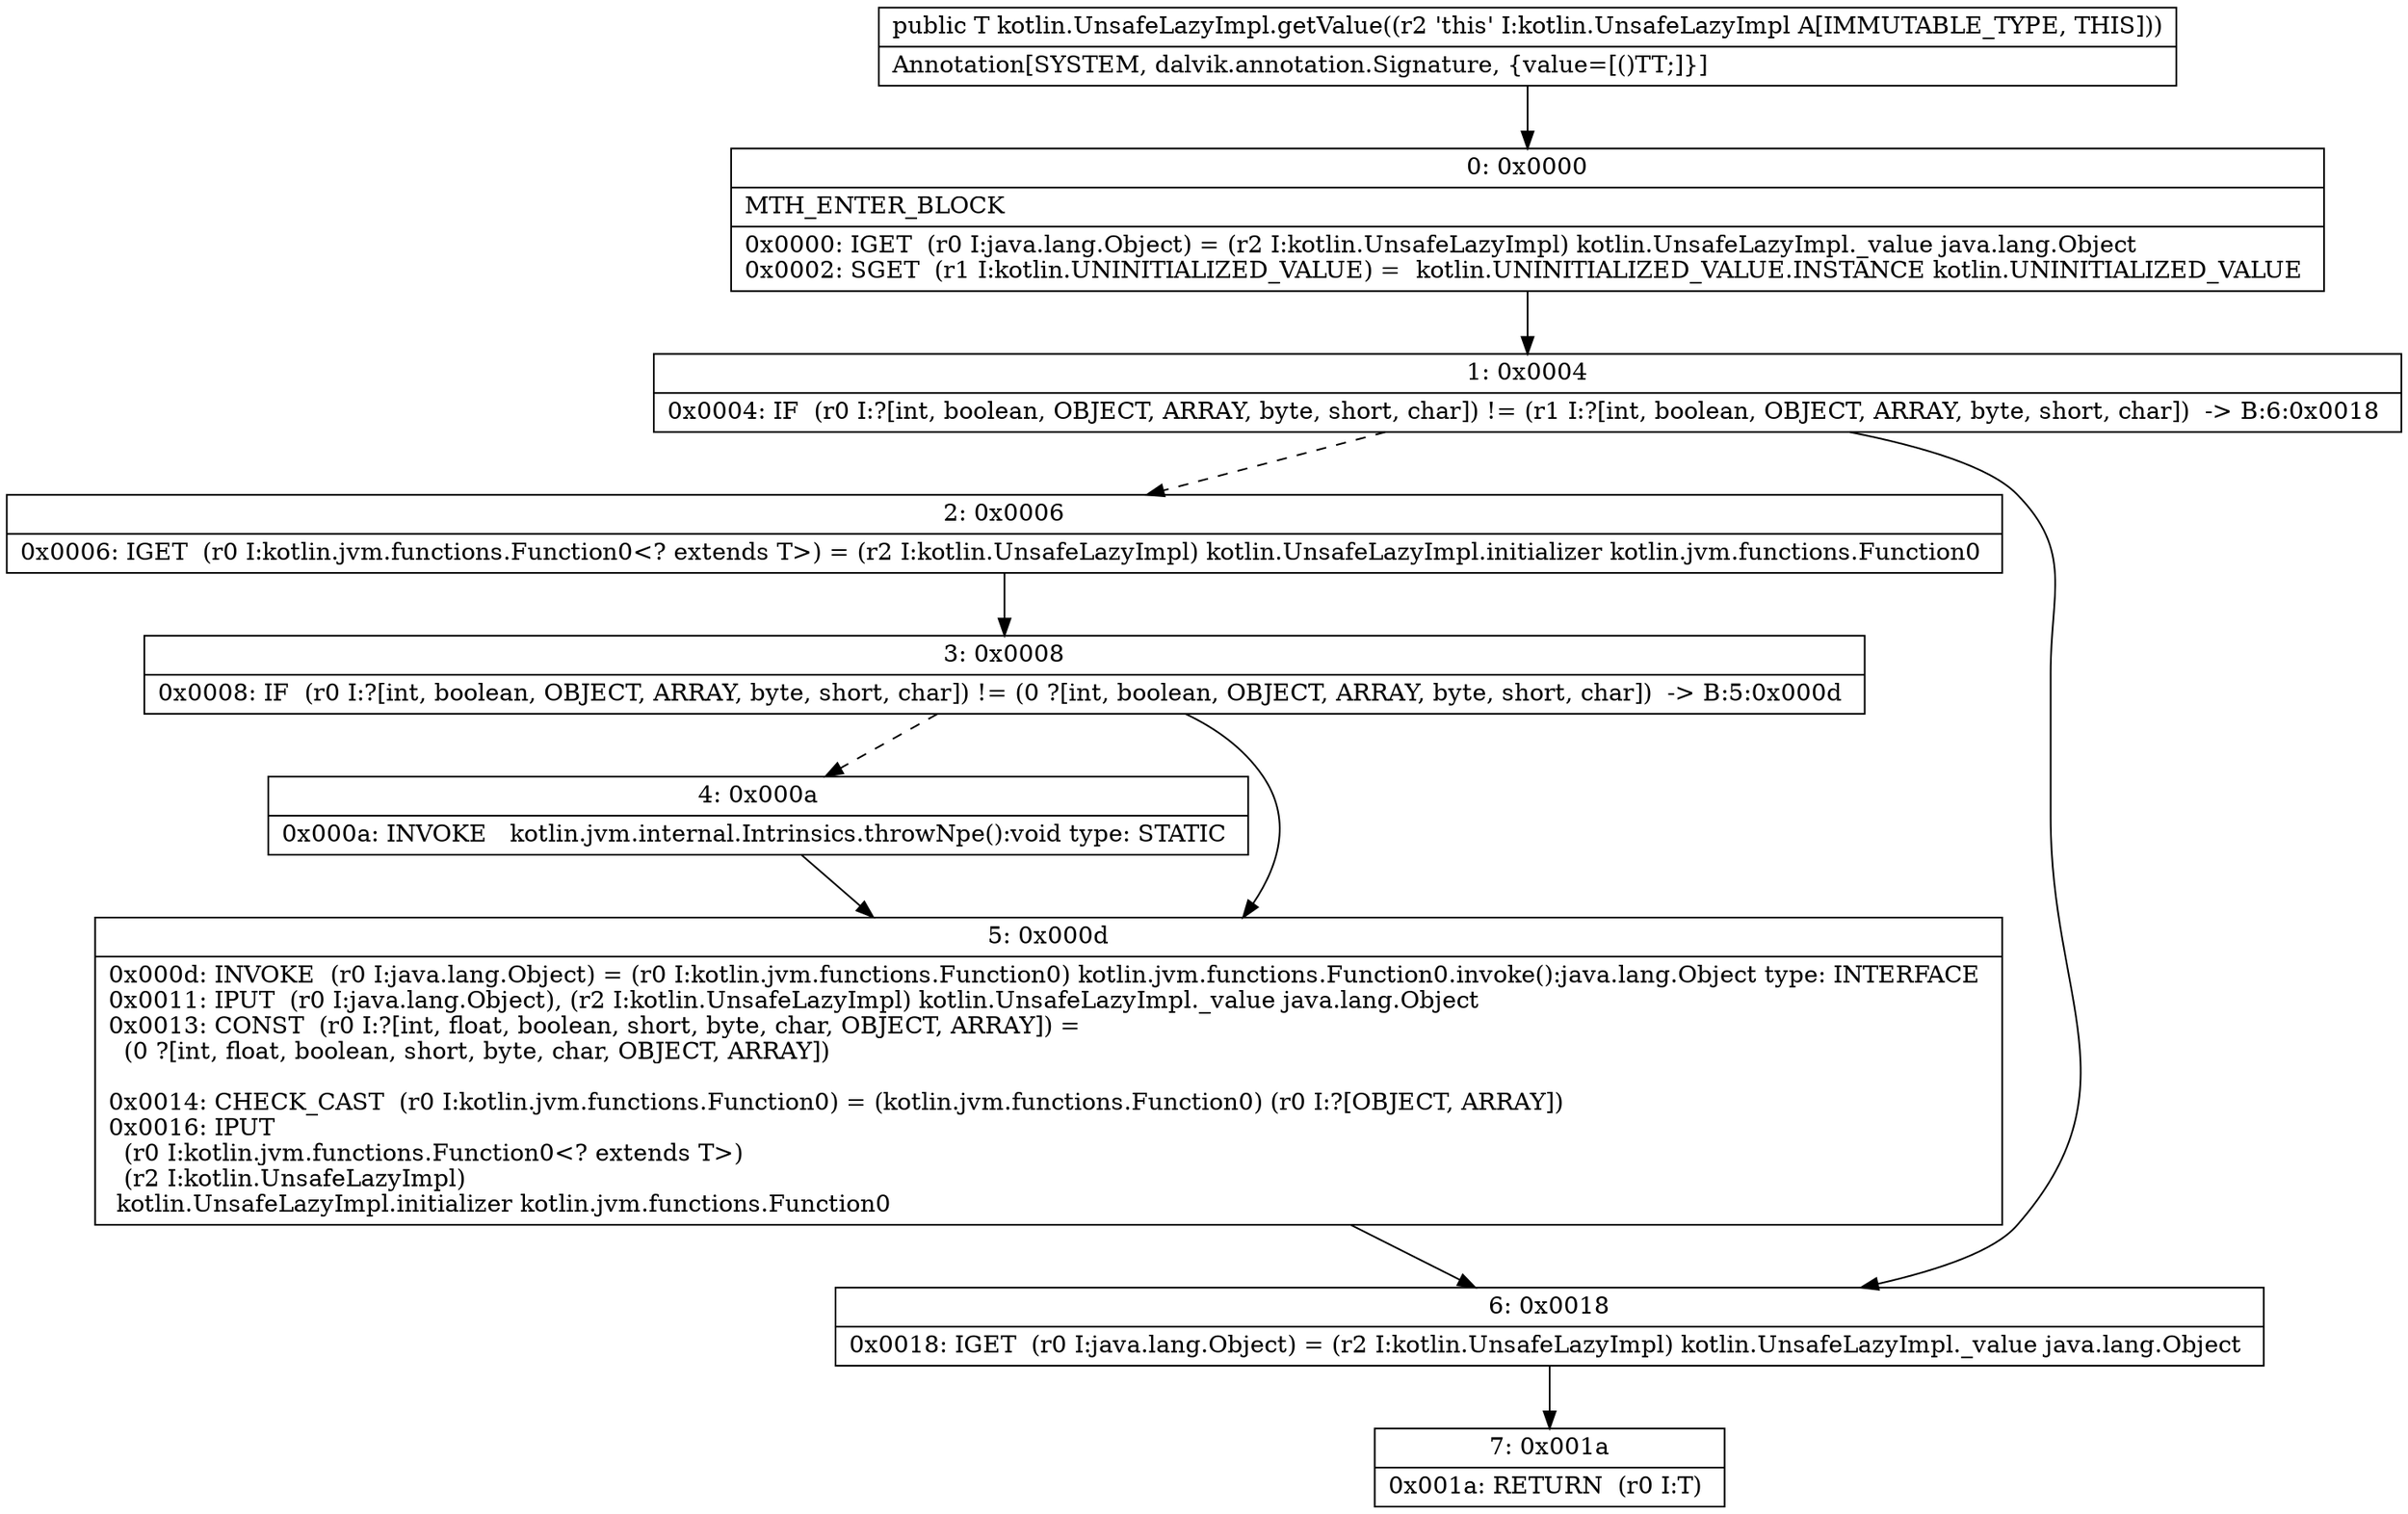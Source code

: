 digraph "CFG forkotlin.UnsafeLazyImpl.getValue()Ljava\/lang\/Object;" {
Node_0 [shape=record,label="{0\:\ 0x0000|MTH_ENTER_BLOCK\l|0x0000: IGET  (r0 I:java.lang.Object) = (r2 I:kotlin.UnsafeLazyImpl) kotlin.UnsafeLazyImpl._value java.lang.Object \l0x0002: SGET  (r1 I:kotlin.UNINITIALIZED_VALUE) =  kotlin.UNINITIALIZED_VALUE.INSTANCE kotlin.UNINITIALIZED_VALUE \l}"];
Node_1 [shape=record,label="{1\:\ 0x0004|0x0004: IF  (r0 I:?[int, boolean, OBJECT, ARRAY, byte, short, char]) != (r1 I:?[int, boolean, OBJECT, ARRAY, byte, short, char])  \-\> B:6:0x0018 \l}"];
Node_2 [shape=record,label="{2\:\ 0x0006|0x0006: IGET  (r0 I:kotlin.jvm.functions.Function0\<? extends T\>) = (r2 I:kotlin.UnsafeLazyImpl) kotlin.UnsafeLazyImpl.initializer kotlin.jvm.functions.Function0 \l}"];
Node_3 [shape=record,label="{3\:\ 0x0008|0x0008: IF  (r0 I:?[int, boolean, OBJECT, ARRAY, byte, short, char]) != (0 ?[int, boolean, OBJECT, ARRAY, byte, short, char])  \-\> B:5:0x000d \l}"];
Node_4 [shape=record,label="{4\:\ 0x000a|0x000a: INVOKE   kotlin.jvm.internal.Intrinsics.throwNpe():void type: STATIC \l}"];
Node_5 [shape=record,label="{5\:\ 0x000d|0x000d: INVOKE  (r0 I:java.lang.Object) = (r0 I:kotlin.jvm.functions.Function0) kotlin.jvm.functions.Function0.invoke():java.lang.Object type: INTERFACE \l0x0011: IPUT  (r0 I:java.lang.Object), (r2 I:kotlin.UnsafeLazyImpl) kotlin.UnsafeLazyImpl._value java.lang.Object \l0x0013: CONST  (r0 I:?[int, float, boolean, short, byte, char, OBJECT, ARRAY]) = \l  (0 ?[int, float, boolean, short, byte, char, OBJECT, ARRAY])\l \l0x0014: CHECK_CAST  (r0 I:kotlin.jvm.functions.Function0) = (kotlin.jvm.functions.Function0) (r0 I:?[OBJECT, ARRAY]) \l0x0016: IPUT  \l  (r0 I:kotlin.jvm.functions.Function0\<? extends T\>)\l  (r2 I:kotlin.UnsafeLazyImpl)\l kotlin.UnsafeLazyImpl.initializer kotlin.jvm.functions.Function0 \l}"];
Node_6 [shape=record,label="{6\:\ 0x0018|0x0018: IGET  (r0 I:java.lang.Object) = (r2 I:kotlin.UnsafeLazyImpl) kotlin.UnsafeLazyImpl._value java.lang.Object \l}"];
Node_7 [shape=record,label="{7\:\ 0x001a|0x001a: RETURN  (r0 I:T) \l}"];
MethodNode[shape=record,label="{public T kotlin.UnsafeLazyImpl.getValue((r2 'this' I:kotlin.UnsafeLazyImpl A[IMMUTABLE_TYPE, THIS]))  | Annotation[SYSTEM, dalvik.annotation.Signature, \{value=[()TT;]\}]\l}"];
MethodNode -> Node_0;
Node_0 -> Node_1;
Node_1 -> Node_2[style=dashed];
Node_1 -> Node_6;
Node_2 -> Node_3;
Node_3 -> Node_4[style=dashed];
Node_3 -> Node_5;
Node_4 -> Node_5;
Node_5 -> Node_6;
Node_6 -> Node_7;
}

